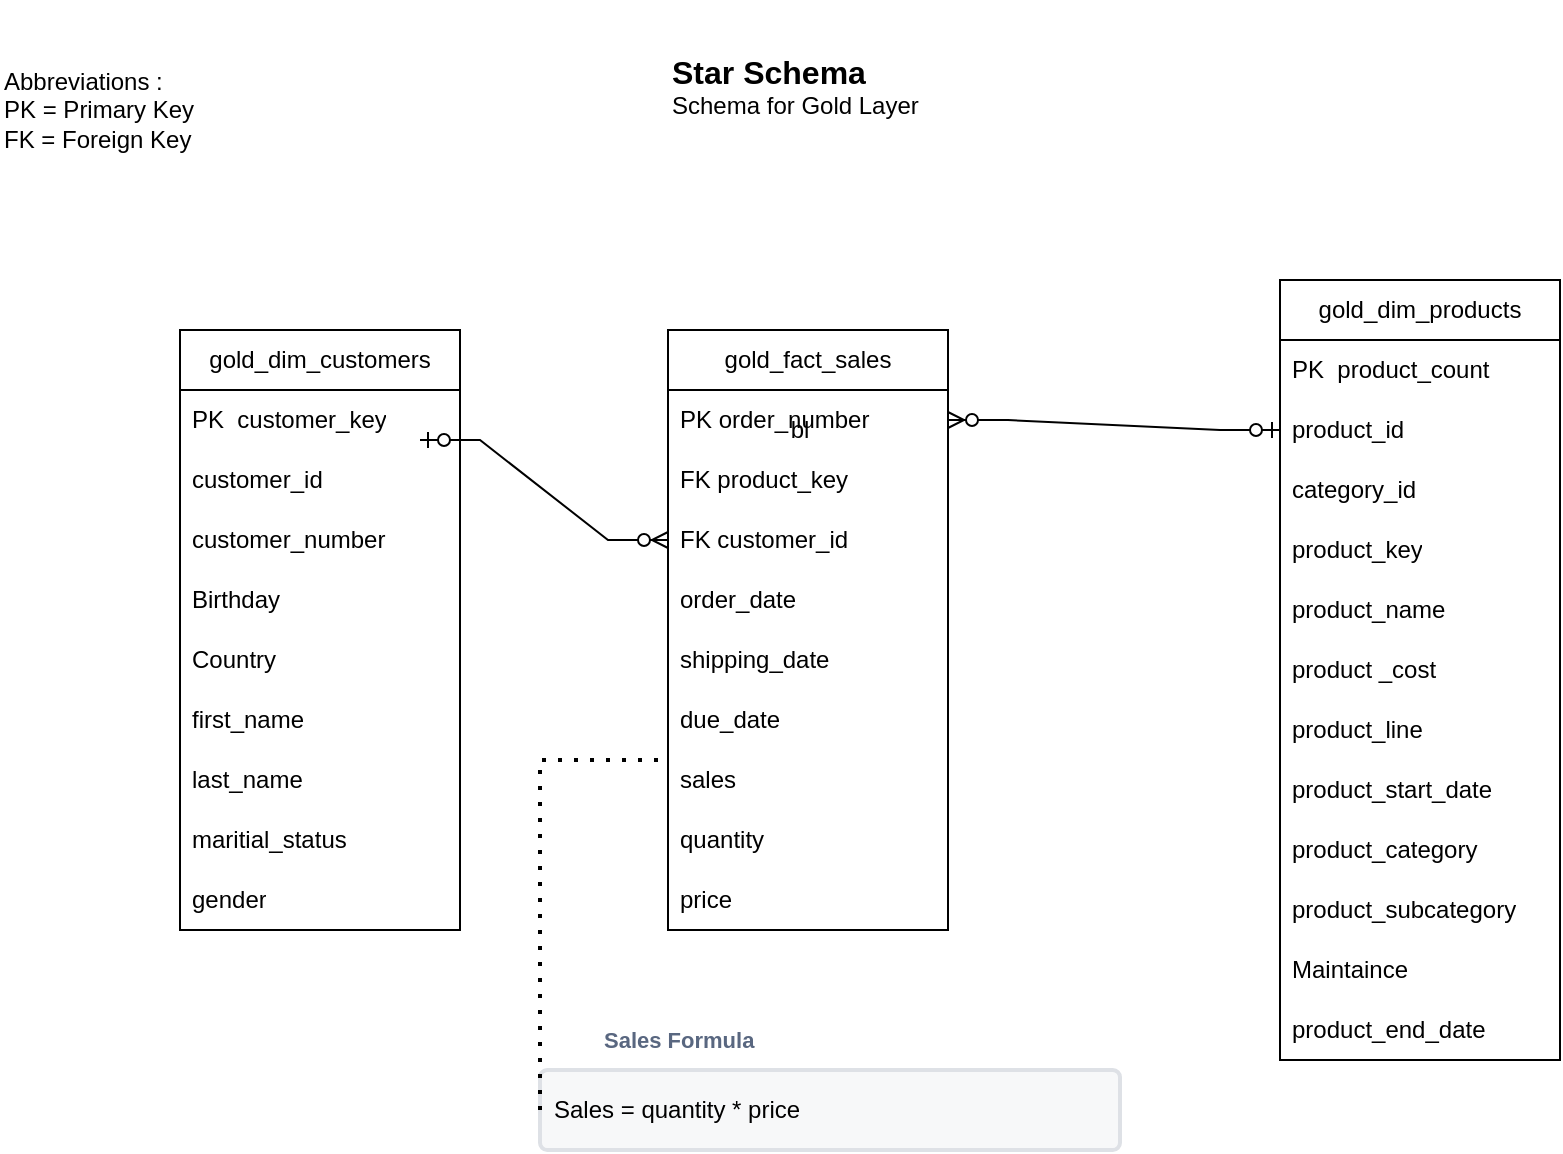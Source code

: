 <mxfile version="27.1.6">
  <diagram name="Page-1" id="YTsztJ5EKRAWMn6fZKZk">
    <mxGraphModel dx="872" dy="431" grid="1" gridSize="10" guides="1" tooltips="1" connect="1" arrows="1" fold="1" page="1" pageScale="1" pageWidth="827" pageHeight="1169" math="0" shadow="0">
      <root>
        <mxCell id="0" />
        <mxCell id="1" parent="0" />
        <mxCell id="MRUK9o9c67uiLMahsm5t-1" value="bl" style="text;strokeColor=none;align=center;fillColor=none;html=1;verticalAlign=middle;whiteSpace=wrap;rounded=0;" vertex="1" parent="1">
          <mxGeometry x="380" y="210" width="60" height="30" as="geometry" />
        </mxCell>
        <mxCell id="MRUK9o9c67uiLMahsm5t-9" value="gold_dim_customers" style="swimlane;fontStyle=0;childLayout=stackLayout;horizontal=1;startSize=30;horizontalStack=0;resizeParent=1;resizeParentMax=0;resizeLast=0;collapsible=1;marginBottom=0;whiteSpace=wrap;html=1;" vertex="1" parent="1">
          <mxGeometry x="100" y="175" width="140" height="300" as="geometry" />
        </mxCell>
        <mxCell id="MRUK9o9c67uiLMahsm5t-10" value="PK&amp;nbsp; customer_key" style="text;strokeColor=none;fillColor=none;align=left;verticalAlign=middle;spacingLeft=4;spacingRight=4;overflow=hidden;points=[[0,0.5],[1,0.5]];portConstraint=eastwest;rotatable=0;whiteSpace=wrap;html=1;" vertex="1" parent="MRUK9o9c67uiLMahsm5t-9">
          <mxGeometry y="30" width="140" height="30" as="geometry" />
        </mxCell>
        <mxCell id="MRUK9o9c67uiLMahsm5t-11" value="customer_id" style="text;strokeColor=none;fillColor=none;align=left;verticalAlign=middle;spacingLeft=4;spacingRight=4;overflow=hidden;points=[[0,0.5],[1,0.5]];portConstraint=eastwest;rotatable=0;whiteSpace=wrap;html=1;" vertex="1" parent="MRUK9o9c67uiLMahsm5t-9">
          <mxGeometry y="60" width="140" height="30" as="geometry" />
        </mxCell>
        <mxCell id="MRUK9o9c67uiLMahsm5t-12" value="customer_number&lt;span style=&quot;white-space: pre;&quot;&gt;&#x9;&lt;/span&gt;" style="text;strokeColor=none;fillColor=none;align=left;verticalAlign=middle;spacingLeft=4;spacingRight=4;overflow=hidden;points=[[0,0.5],[1,0.5]];portConstraint=eastwest;rotatable=0;whiteSpace=wrap;html=1;" vertex="1" parent="MRUK9o9c67uiLMahsm5t-9">
          <mxGeometry y="90" width="140" height="30" as="geometry" />
        </mxCell>
        <mxCell id="MRUK9o9c67uiLMahsm5t-13" value="Birthday&amp;nbsp;" style="text;strokeColor=none;fillColor=none;align=left;verticalAlign=middle;spacingLeft=4;spacingRight=4;overflow=hidden;points=[[0,0.5],[1,0.5]];portConstraint=eastwest;rotatable=0;whiteSpace=wrap;html=1;" vertex="1" parent="MRUK9o9c67uiLMahsm5t-9">
          <mxGeometry y="120" width="140" height="30" as="geometry" />
        </mxCell>
        <mxCell id="MRUK9o9c67uiLMahsm5t-14" value="Country" style="text;strokeColor=none;fillColor=none;align=left;verticalAlign=middle;spacingLeft=4;spacingRight=4;overflow=hidden;points=[[0,0.5],[1,0.5]];portConstraint=eastwest;rotatable=0;whiteSpace=wrap;html=1;" vertex="1" parent="MRUK9o9c67uiLMahsm5t-9">
          <mxGeometry y="150" width="140" height="30" as="geometry" />
        </mxCell>
        <mxCell id="MRUK9o9c67uiLMahsm5t-15" value="first_name" style="text;strokeColor=none;fillColor=none;align=left;verticalAlign=middle;spacingLeft=4;spacingRight=4;overflow=hidden;points=[[0,0.5],[1,0.5]];portConstraint=eastwest;rotatable=0;whiteSpace=wrap;html=1;" vertex="1" parent="MRUK9o9c67uiLMahsm5t-9">
          <mxGeometry y="180" width="140" height="30" as="geometry" />
        </mxCell>
        <mxCell id="MRUK9o9c67uiLMahsm5t-16" value="last_name" style="text;strokeColor=none;fillColor=none;align=left;verticalAlign=middle;spacingLeft=4;spacingRight=4;overflow=hidden;points=[[0,0.5],[1,0.5]];portConstraint=eastwest;rotatable=0;whiteSpace=wrap;html=1;" vertex="1" parent="MRUK9o9c67uiLMahsm5t-9">
          <mxGeometry y="210" width="140" height="30" as="geometry" />
        </mxCell>
        <mxCell id="MRUK9o9c67uiLMahsm5t-17" value="maritial_status" style="text;strokeColor=none;fillColor=none;align=left;verticalAlign=middle;spacingLeft=4;spacingRight=4;overflow=hidden;points=[[0,0.5],[1,0.5]];portConstraint=eastwest;rotatable=0;whiteSpace=wrap;html=1;" vertex="1" parent="MRUK9o9c67uiLMahsm5t-9">
          <mxGeometry y="240" width="140" height="30" as="geometry" />
        </mxCell>
        <mxCell id="MRUK9o9c67uiLMahsm5t-18" value="gender" style="text;strokeColor=none;fillColor=none;align=left;verticalAlign=middle;spacingLeft=4;spacingRight=4;overflow=hidden;points=[[0,0.5],[1,0.5]];portConstraint=eastwest;rotatable=0;whiteSpace=wrap;html=1;" vertex="1" parent="MRUK9o9c67uiLMahsm5t-9">
          <mxGeometry y="270" width="140" height="30" as="geometry" />
        </mxCell>
        <mxCell id="MRUK9o9c67uiLMahsm5t-21" value="gold_dim_products" style="swimlane;fontStyle=0;childLayout=stackLayout;horizontal=1;startSize=30;horizontalStack=0;resizeParent=1;resizeParentMax=0;resizeLast=0;collapsible=1;marginBottom=0;whiteSpace=wrap;html=1;" vertex="1" parent="1">
          <mxGeometry x="650" y="150" width="140" height="390" as="geometry" />
        </mxCell>
        <mxCell id="MRUK9o9c67uiLMahsm5t-22" value="PK&amp;nbsp; product_count" style="text;strokeColor=none;fillColor=none;align=left;verticalAlign=middle;spacingLeft=4;spacingRight=4;overflow=hidden;points=[[0,0.5],[1,0.5]];portConstraint=eastwest;rotatable=0;whiteSpace=wrap;html=1;" vertex="1" parent="MRUK9o9c67uiLMahsm5t-21">
          <mxGeometry y="30" width="140" height="30" as="geometry" />
        </mxCell>
        <mxCell id="MRUK9o9c67uiLMahsm5t-23" value="product_id" style="text;strokeColor=none;fillColor=none;align=left;verticalAlign=middle;spacingLeft=4;spacingRight=4;overflow=hidden;points=[[0,0.5],[1,0.5]];portConstraint=eastwest;rotatable=0;whiteSpace=wrap;html=1;" vertex="1" parent="MRUK9o9c67uiLMahsm5t-21">
          <mxGeometry y="60" width="140" height="30" as="geometry" />
        </mxCell>
        <mxCell id="MRUK9o9c67uiLMahsm5t-24" value="category_id" style="text;strokeColor=none;fillColor=none;align=left;verticalAlign=middle;spacingLeft=4;spacingRight=4;overflow=hidden;points=[[0,0.5],[1,0.5]];portConstraint=eastwest;rotatable=0;whiteSpace=wrap;html=1;" vertex="1" parent="MRUK9o9c67uiLMahsm5t-21">
          <mxGeometry y="90" width="140" height="30" as="geometry" />
        </mxCell>
        <mxCell id="MRUK9o9c67uiLMahsm5t-25" value="product_key" style="text;strokeColor=none;fillColor=none;align=left;verticalAlign=middle;spacingLeft=4;spacingRight=4;overflow=hidden;points=[[0,0.5],[1,0.5]];portConstraint=eastwest;rotatable=0;whiteSpace=wrap;html=1;" vertex="1" parent="MRUK9o9c67uiLMahsm5t-21">
          <mxGeometry y="120" width="140" height="30" as="geometry" />
        </mxCell>
        <mxCell id="MRUK9o9c67uiLMahsm5t-26" value="product_name" style="text;strokeColor=none;fillColor=none;align=left;verticalAlign=middle;spacingLeft=4;spacingRight=4;overflow=hidden;points=[[0,0.5],[1,0.5]];portConstraint=eastwest;rotatable=0;whiteSpace=wrap;html=1;" vertex="1" parent="MRUK9o9c67uiLMahsm5t-21">
          <mxGeometry y="150" width="140" height="30" as="geometry" />
        </mxCell>
        <mxCell id="MRUK9o9c67uiLMahsm5t-27" value="product _cost" style="text;strokeColor=none;fillColor=none;align=left;verticalAlign=middle;spacingLeft=4;spacingRight=4;overflow=hidden;points=[[0,0.5],[1,0.5]];portConstraint=eastwest;rotatable=0;whiteSpace=wrap;html=1;" vertex="1" parent="MRUK9o9c67uiLMahsm5t-21">
          <mxGeometry y="180" width="140" height="30" as="geometry" />
        </mxCell>
        <mxCell id="MRUK9o9c67uiLMahsm5t-28" value="product_line" style="text;strokeColor=none;fillColor=none;align=left;verticalAlign=middle;spacingLeft=4;spacingRight=4;overflow=hidden;points=[[0,0.5],[1,0.5]];portConstraint=eastwest;rotatable=0;whiteSpace=wrap;html=1;" vertex="1" parent="MRUK9o9c67uiLMahsm5t-21">
          <mxGeometry y="210" width="140" height="30" as="geometry" />
        </mxCell>
        <mxCell id="MRUK9o9c67uiLMahsm5t-29" value="product_start_date" style="text;strokeColor=none;fillColor=none;align=left;verticalAlign=middle;spacingLeft=4;spacingRight=4;overflow=hidden;points=[[0,0.5],[1,0.5]];portConstraint=eastwest;rotatable=0;whiteSpace=wrap;html=1;" vertex="1" parent="MRUK9o9c67uiLMahsm5t-21">
          <mxGeometry y="240" width="140" height="30" as="geometry" />
        </mxCell>
        <mxCell id="MRUK9o9c67uiLMahsm5t-30" value="product_category" style="text;strokeColor=none;fillColor=none;align=left;verticalAlign=middle;spacingLeft=4;spacingRight=4;overflow=hidden;points=[[0,0.5],[1,0.5]];portConstraint=eastwest;rotatable=0;whiteSpace=wrap;html=1;" vertex="1" parent="MRUK9o9c67uiLMahsm5t-21">
          <mxGeometry y="270" width="140" height="30" as="geometry" />
        </mxCell>
        <mxCell id="MRUK9o9c67uiLMahsm5t-31" value="product_subcategory" style="text;strokeColor=none;fillColor=none;align=left;verticalAlign=middle;spacingLeft=4;spacingRight=4;overflow=hidden;points=[[0,0.5],[1,0.5]];portConstraint=eastwest;rotatable=0;whiteSpace=wrap;html=1;" vertex="1" parent="MRUK9o9c67uiLMahsm5t-21">
          <mxGeometry y="300" width="140" height="30" as="geometry" />
        </mxCell>
        <mxCell id="MRUK9o9c67uiLMahsm5t-32" value="Maintaince&amp;nbsp;" style="text;strokeColor=none;fillColor=none;align=left;verticalAlign=middle;spacingLeft=4;spacingRight=4;overflow=hidden;points=[[0,0.5],[1,0.5]];portConstraint=eastwest;rotatable=0;whiteSpace=wrap;html=1;" vertex="1" parent="MRUK9o9c67uiLMahsm5t-21">
          <mxGeometry y="330" width="140" height="30" as="geometry" />
        </mxCell>
        <mxCell id="MRUK9o9c67uiLMahsm5t-33" value="product_end_date" style="text;strokeColor=none;fillColor=none;align=left;verticalAlign=middle;spacingLeft=4;spacingRight=4;overflow=hidden;points=[[0,0.5],[1,0.5]];portConstraint=eastwest;rotatable=0;whiteSpace=wrap;html=1;" vertex="1" parent="MRUK9o9c67uiLMahsm5t-21">
          <mxGeometry y="360" width="140" height="30" as="geometry" />
        </mxCell>
        <mxCell id="MRUK9o9c67uiLMahsm5t-34" value="gold_fact_sales" style="swimlane;fontStyle=0;childLayout=stackLayout;horizontal=1;startSize=30;horizontalStack=0;resizeParent=1;resizeParentMax=0;resizeLast=0;collapsible=1;marginBottom=0;whiteSpace=wrap;html=1;" vertex="1" parent="1">
          <mxGeometry x="344" y="175" width="140" height="300" as="geometry" />
        </mxCell>
        <mxCell id="MRUK9o9c67uiLMahsm5t-35" value="PK order_number&amp;nbsp;" style="text;strokeColor=none;fillColor=none;align=left;verticalAlign=middle;spacingLeft=4;spacingRight=4;overflow=hidden;points=[[0,0.5],[1,0.5]];portConstraint=eastwest;rotatable=0;whiteSpace=wrap;html=1;" vertex="1" parent="MRUK9o9c67uiLMahsm5t-34">
          <mxGeometry y="30" width="140" height="30" as="geometry" />
        </mxCell>
        <mxCell id="MRUK9o9c67uiLMahsm5t-37" value="FK product_key" style="text;strokeColor=none;fillColor=none;align=left;verticalAlign=middle;spacingLeft=4;spacingRight=4;overflow=hidden;points=[[0,0.5],[1,0.5]];portConstraint=eastwest;rotatable=0;whiteSpace=wrap;html=1;" vertex="1" parent="MRUK9o9c67uiLMahsm5t-34">
          <mxGeometry y="60" width="140" height="30" as="geometry" />
        </mxCell>
        <mxCell id="MRUK9o9c67uiLMahsm5t-38" value="FK customer_id" style="text;strokeColor=none;fillColor=none;align=left;verticalAlign=middle;spacingLeft=4;spacingRight=4;overflow=hidden;points=[[0,0.5],[1,0.5]];portConstraint=eastwest;rotatable=0;whiteSpace=wrap;html=1;" vertex="1" parent="MRUK9o9c67uiLMahsm5t-34">
          <mxGeometry y="90" width="140" height="30" as="geometry" />
        </mxCell>
        <mxCell id="MRUK9o9c67uiLMahsm5t-39" value="order_date" style="text;strokeColor=none;fillColor=none;align=left;verticalAlign=middle;spacingLeft=4;spacingRight=4;overflow=hidden;points=[[0,0.5],[1,0.5]];portConstraint=eastwest;rotatable=0;whiteSpace=wrap;html=1;" vertex="1" parent="MRUK9o9c67uiLMahsm5t-34">
          <mxGeometry y="120" width="140" height="30" as="geometry" />
        </mxCell>
        <mxCell id="MRUK9o9c67uiLMahsm5t-40" value="shipping_date" style="text;strokeColor=none;fillColor=none;align=left;verticalAlign=middle;spacingLeft=4;spacingRight=4;overflow=hidden;points=[[0,0.5],[1,0.5]];portConstraint=eastwest;rotatable=0;whiteSpace=wrap;html=1;" vertex="1" parent="MRUK9o9c67uiLMahsm5t-34">
          <mxGeometry y="150" width="140" height="30" as="geometry" />
        </mxCell>
        <mxCell id="MRUK9o9c67uiLMahsm5t-41" value="due_date" style="text;strokeColor=none;fillColor=none;align=left;verticalAlign=middle;spacingLeft=4;spacingRight=4;overflow=hidden;points=[[0,0.5],[1,0.5]];portConstraint=eastwest;rotatable=0;whiteSpace=wrap;html=1;" vertex="1" parent="MRUK9o9c67uiLMahsm5t-34">
          <mxGeometry y="180" width="140" height="30" as="geometry" />
        </mxCell>
        <mxCell id="MRUK9o9c67uiLMahsm5t-42" value="sales" style="text;strokeColor=none;fillColor=none;align=left;verticalAlign=middle;spacingLeft=4;spacingRight=4;overflow=hidden;points=[[0,0.5],[1,0.5]];portConstraint=eastwest;rotatable=0;whiteSpace=wrap;html=1;" vertex="1" parent="MRUK9o9c67uiLMahsm5t-34">
          <mxGeometry y="210" width="140" height="30" as="geometry" />
        </mxCell>
        <mxCell id="MRUK9o9c67uiLMahsm5t-43" value="quantity" style="text;strokeColor=none;fillColor=none;align=left;verticalAlign=middle;spacingLeft=4;spacingRight=4;overflow=hidden;points=[[0,0.5],[1,0.5]];portConstraint=eastwest;rotatable=0;whiteSpace=wrap;html=1;" vertex="1" parent="MRUK9o9c67uiLMahsm5t-34">
          <mxGeometry y="240" width="140" height="30" as="geometry" />
        </mxCell>
        <mxCell id="MRUK9o9c67uiLMahsm5t-44" value="price" style="text;strokeColor=none;fillColor=none;align=left;verticalAlign=middle;spacingLeft=4;spacingRight=4;overflow=hidden;points=[[0,0.5],[1,0.5]];portConstraint=eastwest;rotatable=0;whiteSpace=wrap;html=1;" vertex="1" parent="MRUK9o9c67uiLMahsm5t-34">
          <mxGeometry y="270" width="140" height="30" as="geometry" />
        </mxCell>
        <mxCell id="MRUK9o9c67uiLMahsm5t-48" value="" style="edgeStyle=entityRelationEdgeStyle;fontSize=12;html=1;endArrow=ERzeroToMany;startArrow=ERzeroToOne;rounded=0;entryX=0;entryY=0.5;entryDx=0;entryDy=0;" edge="1" parent="1" target="MRUK9o9c67uiLMahsm5t-38">
          <mxGeometry width="100" height="100" relative="1" as="geometry">
            <mxPoint x="220" y="230" as="sourcePoint" />
            <mxPoint x="320" y="130" as="targetPoint" />
          </mxGeometry>
        </mxCell>
        <mxCell id="MRUK9o9c67uiLMahsm5t-50" value="" style="edgeStyle=entityRelationEdgeStyle;fontSize=12;html=1;endArrow=ERzeroToMany;startArrow=ERzeroToOne;rounded=0;entryX=1;entryY=0.5;entryDx=0;entryDy=0;exitX=0;exitY=0.5;exitDx=0;exitDy=0;" edge="1" parent="1" source="MRUK9o9c67uiLMahsm5t-23" target="MRUK9o9c67uiLMahsm5t-35">
          <mxGeometry width="100" height="100" relative="1" as="geometry">
            <mxPoint x="600" y="245" as="sourcePoint" />
            <mxPoint x="724" y="295" as="targetPoint" />
          </mxGeometry>
        </mxCell>
        <mxCell id="MRUK9o9c67uiLMahsm5t-51" value="Abbreviations :&lt;br&gt;PK = Primary Key&lt;br&gt;FK = Foreign Key" style="text;strokeColor=none;align=left;fillColor=none;html=1;verticalAlign=middle;whiteSpace=wrap;rounded=0;" vertex="1" parent="1">
          <mxGeometry x="10" y="10" width="100" height="110" as="geometry" />
        </mxCell>
        <object placeholders="1" c4Name="Star Schema" c4Type="" c4Description="Schema for Gold Layer " label="&lt;font style=&quot;font-size: 16px&quot;&gt;&lt;b&gt;&lt;div style=&quot;text-align: left&quot;&gt;%c4Name%&lt;/div&gt;&lt;/b&gt;&lt;/font&gt;&lt;div style=&quot;text-align: left&quot;&gt;%c4Description%&lt;/div&gt;" id="MRUK9o9c67uiLMahsm5t-52">
          <mxCell style="text;html=1;strokeColor=none;fillColor=none;align=left;verticalAlign=top;whiteSpace=wrap;rounded=0;metaEdit=1;allowArrows=0;resizable=1;rotatable=0;connectable=0;recursiveResize=0;expand=0;pointerEvents=0;points=[[0.25,0,0],[0.5,0,0],[0.75,0,0],[1,0.25,0],[1,0.5,0],[1,0.75,0],[0.75,1,0],[0.5,1,0],[0.25,1,0],[0,0.75,0],[0,0.5,0],[0,0.25,0]];" vertex="1" parent="1">
            <mxGeometry x="344" y="30" width="276" height="40" as="geometry" />
          </mxCell>
        </object>
        <mxCell id="MRUK9o9c67uiLMahsm5t-53" value="Sales Formula&amp;nbsp;" style="fillColor=none;strokeColor=none;html=1;fontSize=11;fontStyle=0;align=left;fontColor=#596780;fontStyle=1;fontSize=11" vertex="1" parent="1">
          <mxGeometry x="310" y="520" width="240" height="20" as="geometry" />
        </mxCell>
        <mxCell id="MRUK9o9c67uiLMahsm5t-54" value="Sales = quantity * price" style="rounded=1;arcSize=9;fillColor=#F7F8F9;align=left;spacingLeft=5;strokeColor=#DEE1E6;html=1;strokeWidth=2;fontSize=12" vertex="1" parent="1">
          <mxGeometry x="280" y="545" width="290" height="40" as="geometry" />
        </mxCell>
        <mxCell id="MRUK9o9c67uiLMahsm5t-55" value="" style="endArrow=none;dashed=1;html=1;dashPattern=1 3;strokeWidth=2;rounded=0;exitX=0;exitY=0.5;exitDx=0;exitDy=0;" edge="1" parent="1" source="MRUK9o9c67uiLMahsm5t-54">
          <mxGeometry width="50" height="50" relative="1" as="geometry">
            <mxPoint x="280" y="390" as="sourcePoint" />
            <mxPoint x="344" y="390" as="targetPoint" />
            <Array as="points">
              <mxPoint x="280" y="390" />
            </Array>
          </mxGeometry>
        </mxCell>
      </root>
    </mxGraphModel>
  </diagram>
</mxfile>
